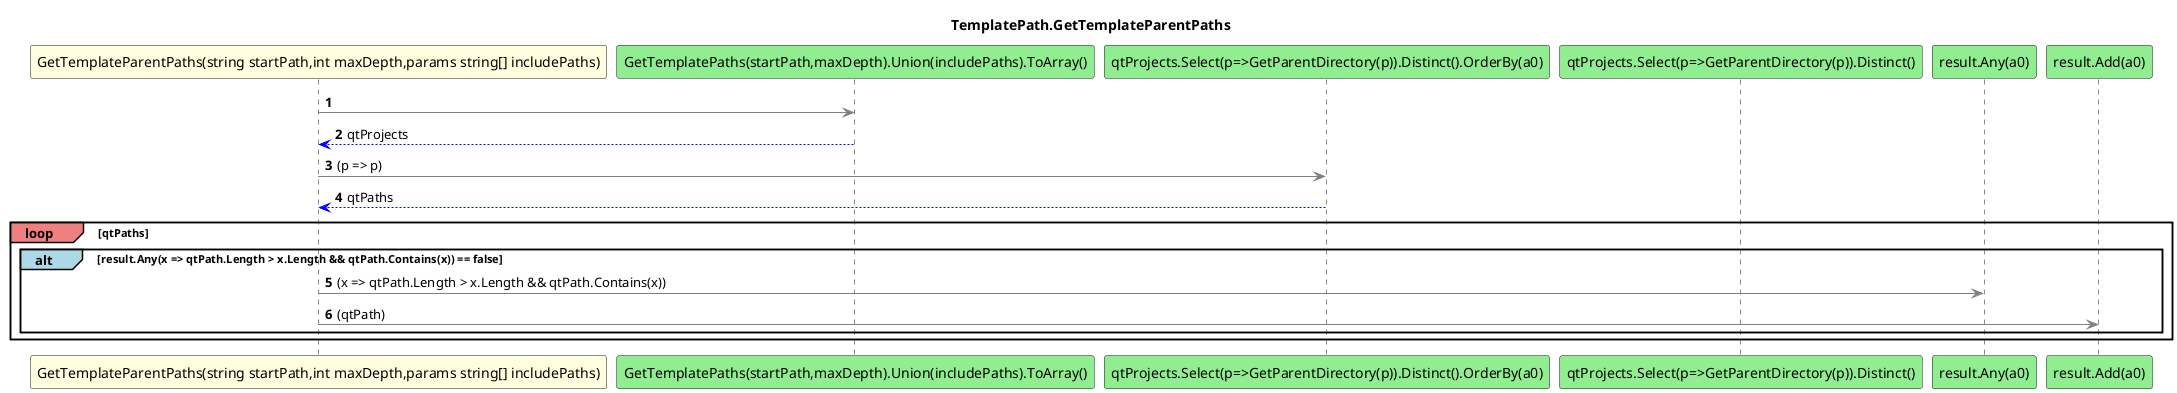 @startuml TemplatePath.GetTemplateParentPaths
title TemplatePath.GetTemplateParentPaths
participant "GetTemplateParentPaths(string startPath,int maxDepth,params string[] includePaths)" as GetTemplateParentPaths_p0_p1_p2 #LightYellow
participant "GetTemplatePaths(startPath,maxDepth).Union(includePaths).ToArray()" as GetTemplatePaths_startPath_maxDepth_Union_includePaths_ToArray #LightGreen
participant "qtProjects.Select(p=>GetParentDirectory(p)).Distinct().OrderBy(a0)" as qtProjects_Select_p_GetParentDirectory_p_Distinct_OrderBy_a0 #LightGreen
participant "qtProjects.Select(p=>GetParentDirectory(p)).Distinct()" as qtProjects_Select_p_GetParentDirectory_p_Distinct #LightGreen
participant "result.Any(a0)" as result_Any_a0 #LightGreen
participant "result.Add(a0)" as result_Add_a0 #LightGreen
autonumber
GetTemplateParentPaths_p0_p1_p2 -[#grey]> GetTemplatePaths_startPath_maxDepth_Union_includePaths_ToArray
GetTemplatePaths_startPath_maxDepth_Union_includePaths_ToArray -[#blue]-> GetTemplateParentPaths_p0_p1_p2 : qtProjects
GetTemplateParentPaths_p0_p1_p2 -[#grey]> qtProjects_Select_p_GetParentDirectory_p_Distinct_OrderBy_a0 : (p => p)
qtProjects_Select_p_GetParentDirectory_p_Distinct_OrderBy_a0 -[#blue]-> GetTemplateParentPaths_p0_p1_p2 : qtPaths
loop#LightCoral qtPaths
    alt#LightBlue result.Any(x => qtPath.Length > x.Length && qtPath.Contains(x)) == false
        GetTemplateParentPaths_p0_p1_p2 -[#grey]> result_Any_a0 : (x => qtPath.Length > x.Length && qtPath.Contains(x))
        GetTemplateParentPaths_p0_p1_p2 -[#grey]> result_Add_a0 : (qtPath)
    end
end
@enduml
